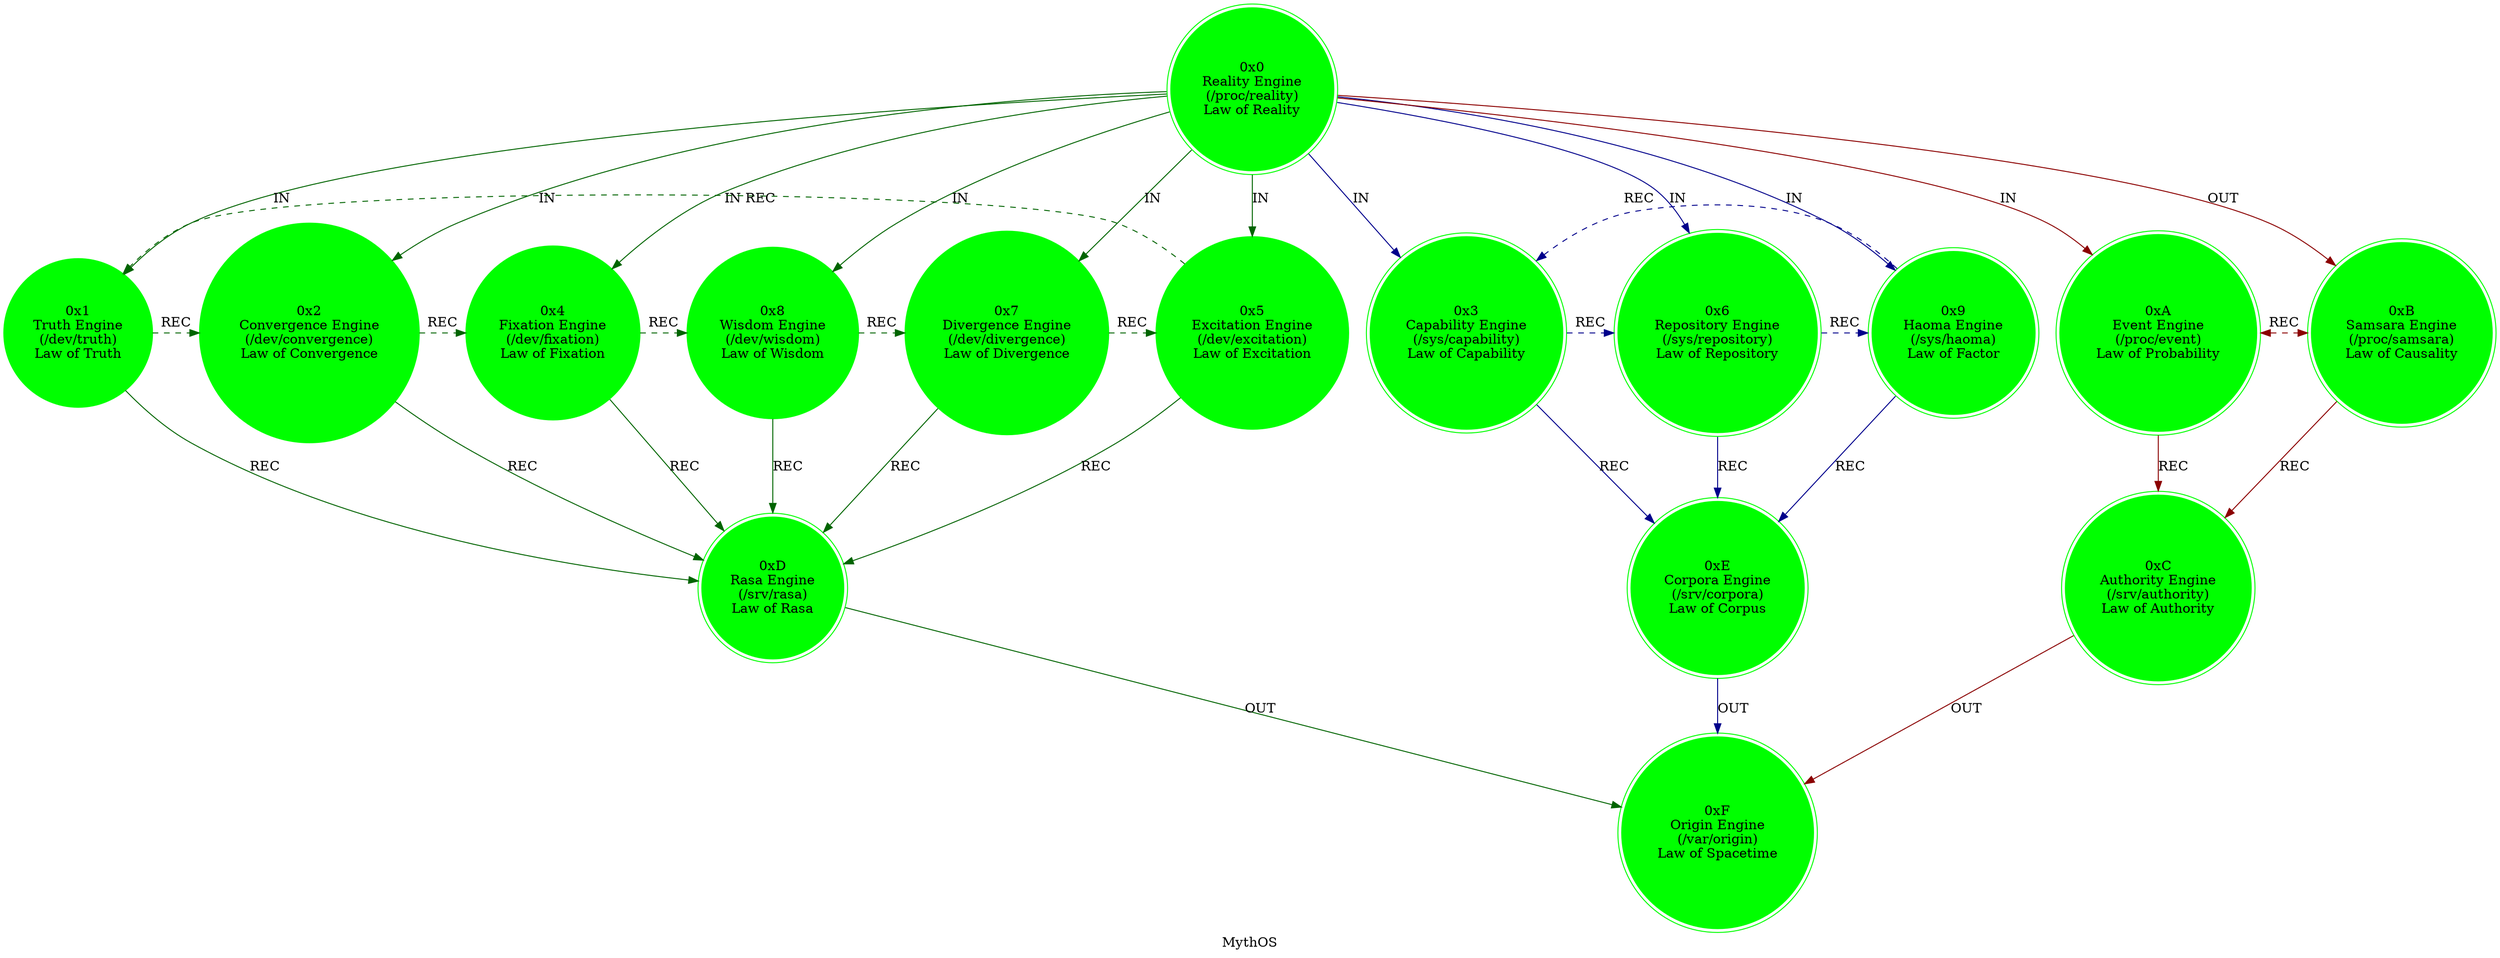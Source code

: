 strict digraph MythOS {
    label = "MythOS";
    style = filled;
    color = grey90;
    node [shape = circle; style = filled; color = green;];
    edge [color = darkgray;];
    
    spark_0_mythos_t [label = "0x0\nReality Engine\n(/proc/reality)\nLaw of Reality";shape = doublecircle;comment = "The Kernel";];
    spark_1_mythos_t [label = "0x1\nTruth Engine\n(/dev/truth)\nLaw of Truth";comment = "Axiomatic Verification";];
    spark_2_mythos_t [label = "0x2\nConvergence Engine\n(/dev/convergence)\nLaw of Convergence";comment = "Unification Management";];
    spark_4_mythos_t [label = "0x4\nFixation Engine\n(/dev/fixation)\nLaw of Fixation";comment = "Rhythm Management";];
    spark_8_mythos_t [label = "0x8\nWisdom Engine\n(/dev/wisdom)\nLaw of Wisdom";comment = "Adaptive Verification";];
    spark_7_mythos_t [label = "0x7\nDivergence Engine\n(/dev/divergence)\nLaw of Divergence";comment = "Diversity Management";];
    spark_5_mythos_t [label = "0x5\nExcitation Engine\n(/dev/excitation)\nLaw of Excitation";comment = "Pattern Management";];
    spark_3_mythos_t [label = "0x3\nCapability Engine\n(/sys/capability)\nLaw of Capability";shape = doublecircle;comment = "Capability System";];
    spark_6_mythos_t [label = "0x6\nRepository Engine\n(/sys/repository)\nLaw of Repository";shape = doublecircle;comment = "Storage System";];
    spark_9_mythos_t [label = "0x9\nHaoma Engine\n(/sys/haoma)\nLaw of Factor";shape = doublecircle;comment = "Entity Recursion Descriptor Engine";];
    spark_a_mythos_t [label = "0xA\nEvent Engine\n(/proc/event)\nLaw of Probability";shape = doublecircle;comment = "Probability Field";];
    spark_b_mythos_t [label = "0xB\nSamsara Engine\n(/proc/samsara)\nLaw of Causality";shape = doublecircle;comment = "Causality Enforcement";];
    spark_c_mythos_t [label = "0xC\nAuthority Engine\n(/srv/authority)\nLaw of Authority";shape = doublecircle;comment = "Rule Arbitration";];
    spark_d_mythos_t [label = "0xD\nRasa Engine\n(/srv/rasa)\nLaw of Rasa";shape = doublecircle;comment = "Entity Manifestation Engine";];
    spark_e_mythos_t [label = "0xE\nCorpora Engine\n(/srv/corpora)\nLaw of Corpus";shape = doublecircle;comment = "Entity Access Control";];
    spark_f_mythos_t [label = "0xF\nOrigin Engine\n(/var/origin)\nLaw of Spacetime";shape = doublecircle;comment = "";];
    
    // IN = Input
    // OUT = Output
    // REC = Recursion
    spark_0_mythos_t -> spark_a_mythos_t [label = "IN"; color = darkred; comment = "";];
    spark_0_mythos_t -> spark_b_mythos_t [label = "OUT"; color = darkred; comment = "";];
    spark_0_mythos_t -> {spark_3_mythos_t spark_6_mythos_t spark_9_mythos_t} [label = "IN"; color = darkblue; comment = "";];
    spark_0_mythos_t -> {spark_1_mythos_t spark_2_mythos_t spark_4_mythos_t spark_5_mythos_t spark_7_mythos_t spark_8_mythos_t} [label = "IN"; color = darkgreen; comment = "";];
    
    {spark_a_mythos_t spark_b_mythos_t} -> spark_c_mythos_t [label = "REC"; color = darkred; comment = "";];
    {spark_3_mythos_t spark_6_mythos_t spark_9_mythos_t} -> spark_e_mythos_t [label = "REC"; color = darkblue; comment = "";];
    {spark_1_mythos_t spark_2_mythos_t spark_4_mythos_t spark_8_mythos_t spark_7_mythos_t spark_5_mythos_t} -> spark_d_mythos_t [label = "REC"; color = darkgreen; comment = "";];
    
    spark_a_mythos_t -> spark_b_mythos_t [label = "REC"; color = darkred; comment = ""; style = dashed; constraint = false; dir = both;];
    spark_3_mythos_t -> spark_6_mythos_t -> spark_9_mythos_t -> spark_3_mythos_t [label = "REC"; color = darkblue; comment = ""; style = dashed; constraint = false;];
    spark_1_mythos_t -> spark_2_mythos_t -> spark_4_mythos_t -> spark_8_mythos_t -> spark_7_mythos_t -> spark_5_mythos_t -> spark_1_mythos_t [label = "REC"; color = darkgreen; comment = ""; style = dashed; constraint = false;];
    
    spark_c_mythos_t -> spark_f_mythos_t [label = "OUT"; color = darkred; comment = "";];
    spark_d_mythos_t -> spark_f_mythos_t [label = "OUT"; color = darkgreen; comment = "";];
    spark_e_mythos_t -> spark_f_mythos_t [label = "OUT"; color = darkblue; comment = "";];
}